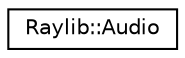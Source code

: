 digraph "Graphical Class Hierarchy"
{
 // LATEX_PDF_SIZE
  edge [fontname="Helvetica",fontsize="10",labelfontname="Helvetica",labelfontsize="10"];
  node [fontname="Helvetica",fontsize="10",shape=record];
  rankdir="LR";
  Node0 [label="Raylib::Audio",height=0.2,width=0.4,color="black", fillcolor="white", style="filled",URL="$class_raylib_1_1_audio.html",tooltip=" "];
}
